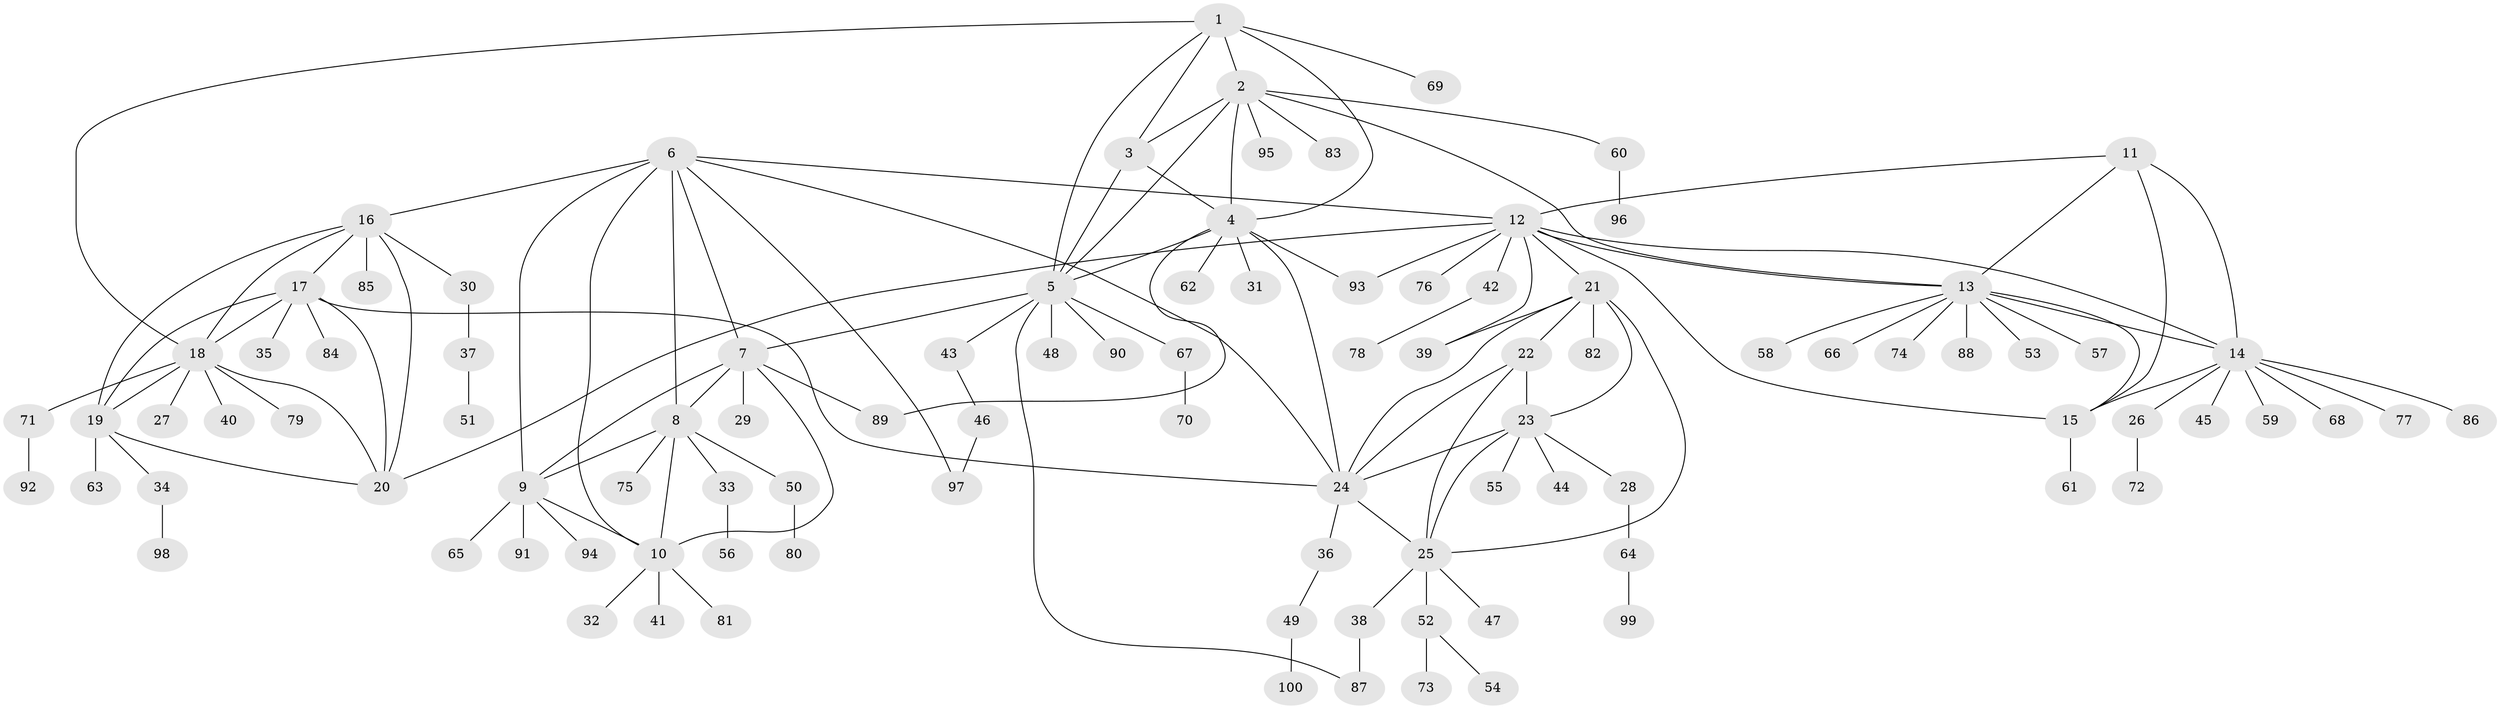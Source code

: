 // Generated by graph-tools (version 1.1) at 2025/37/03/09/25 02:37:19]
// undirected, 100 vertices, 140 edges
graph export_dot {
graph [start="1"]
  node [color=gray90,style=filled];
  1;
  2;
  3;
  4;
  5;
  6;
  7;
  8;
  9;
  10;
  11;
  12;
  13;
  14;
  15;
  16;
  17;
  18;
  19;
  20;
  21;
  22;
  23;
  24;
  25;
  26;
  27;
  28;
  29;
  30;
  31;
  32;
  33;
  34;
  35;
  36;
  37;
  38;
  39;
  40;
  41;
  42;
  43;
  44;
  45;
  46;
  47;
  48;
  49;
  50;
  51;
  52;
  53;
  54;
  55;
  56;
  57;
  58;
  59;
  60;
  61;
  62;
  63;
  64;
  65;
  66;
  67;
  68;
  69;
  70;
  71;
  72;
  73;
  74;
  75;
  76;
  77;
  78;
  79;
  80;
  81;
  82;
  83;
  84;
  85;
  86;
  87;
  88;
  89;
  90;
  91;
  92;
  93;
  94;
  95;
  96;
  97;
  98;
  99;
  100;
  1 -- 2;
  1 -- 3;
  1 -- 4;
  1 -- 5;
  1 -- 18;
  1 -- 69;
  2 -- 3;
  2 -- 4;
  2 -- 5;
  2 -- 13;
  2 -- 60;
  2 -- 83;
  2 -- 95;
  3 -- 4;
  3 -- 5;
  4 -- 5;
  4 -- 24;
  4 -- 31;
  4 -- 62;
  4 -- 89;
  4 -- 93;
  5 -- 7;
  5 -- 43;
  5 -- 48;
  5 -- 67;
  5 -- 87;
  5 -- 90;
  6 -- 7;
  6 -- 8;
  6 -- 9;
  6 -- 10;
  6 -- 12;
  6 -- 16;
  6 -- 24;
  6 -- 97;
  7 -- 8;
  7 -- 9;
  7 -- 10;
  7 -- 29;
  7 -- 89;
  8 -- 9;
  8 -- 10;
  8 -- 33;
  8 -- 50;
  8 -- 75;
  9 -- 10;
  9 -- 65;
  9 -- 91;
  9 -- 94;
  10 -- 32;
  10 -- 41;
  10 -- 81;
  11 -- 12;
  11 -- 13;
  11 -- 14;
  11 -- 15;
  12 -- 13;
  12 -- 14;
  12 -- 15;
  12 -- 20;
  12 -- 21;
  12 -- 39;
  12 -- 42;
  12 -- 76;
  12 -- 93;
  13 -- 14;
  13 -- 15;
  13 -- 53;
  13 -- 57;
  13 -- 58;
  13 -- 66;
  13 -- 74;
  13 -- 88;
  14 -- 15;
  14 -- 26;
  14 -- 45;
  14 -- 59;
  14 -- 68;
  14 -- 77;
  14 -- 86;
  15 -- 61;
  16 -- 17;
  16 -- 18;
  16 -- 19;
  16 -- 20;
  16 -- 30;
  16 -- 85;
  17 -- 18;
  17 -- 19;
  17 -- 20;
  17 -- 24;
  17 -- 35;
  17 -- 84;
  18 -- 19;
  18 -- 20;
  18 -- 27;
  18 -- 40;
  18 -- 71;
  18 -- 79;
  19 -- 20;
  19 -- 34;
  19 -- 63;
  21 -- 22;
  21 -- 23;
  21 -- 24;
  21 -- 25;
  21 -- 39;
  21 -- 82;
  22 -- 23;
  22 -- 24;
  22 -- 25;
  23 -- 24;
  23 -- 25;
  23 -- 28;
  23 -- 44;
  23 -- 55;
  24 -- 25;
  24 -- 36;
  25 -- 38;
  25 -- 47;
  25 -- 52;
  26 -- 72;
  28 -- 64;
  30 -- 37;
  33 -- 56;
  34 -- 98;
  36 -- 49;
  37 -- 51;
  38 -- 87;
  42 -- 78;
  43 -- 46;
  46 -- 97;
  49 -- 100;
  50 -- 80;
  52 -- 54;
  52 -- 73;
  60 -- 96;
  64 -- 99;
  67 -- 70;
  71 -- 92;
}
